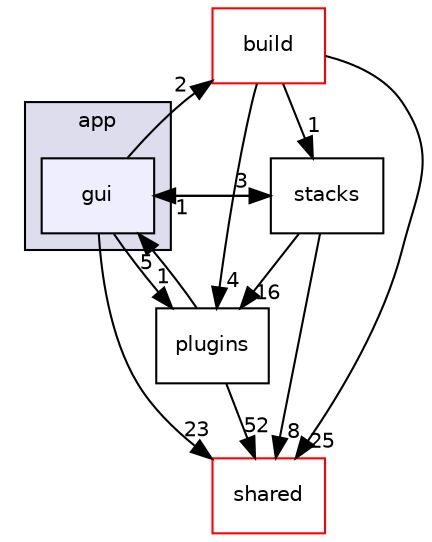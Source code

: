 digraph "ssl-vision/src/app/gui" {
  compound=true
  node [ fontsize="10", fontname="Helvetica"];
  edge [ labelfontsize="10", labelfontname="Helvetica"];
  subgraph clusterdir_87a81216c11eee846bc186429501f36c {
    graph [ bgcolor="#ddddee", pencolor="black", label="app" fontname="Helvetica", fontsize="10", URL="dir_87a81216c11eee846bc186429501f36c.html"]
  dir_393ec94794a0f862d28a3dadfb20862c [shape=box, label="gui", style="filled", fillcolor="#eeeeff", pencolor="black", URL="dir_393ec94794a0f862d28a3dadfb20862c.html"];
  }
  dir_d216261aa5b7fc877ee949d93613c935 [shape=box label="build" fillcolor="white" style="filled" color="red" URL="dir_d216261aa5b7fc877ee949d93613c935.html"];
  dir_5cb8ea29135a4ff458a465903a4a62d2 [shape=box label="plugins" URL="dir_5cb8ea29135a4ff458a465903a4a62d2.html"];
  dir_8c4c3cdfe414cdc54b23897da338c646 [shape=box label="shared" fillcolor="white" style="filled" color="red" URL="dir_8c4c3cdfe414cdc54b23897da338c646.html"];
  dir_12c6e85ef130de8f472bf9f1ddf41e26 [shape=box label="stacks" URL="dir_12c6e85ef130de8f472bf9f1ddf41e26.html"];
  dir_d216261aa5b7fc877ee949d93613c935->dir_5cb8ea29135a4ff458a465903a4a62d2 [headlabel="4", labeldistance=1.5 headhref="dir_000049_000068.html"];
  dir_d216261aa5b7fc877ee949d93613c935->dir_8c4c3cdfe414cdc54b23897da338c646 [headlabel="25", labeldistance=1.5 headhref="dir_000049_000029.html"];
  dir_d216261aa5b7fc877ee949d93613c935->dir_12c6e85ef130de8f472bf9f1ddf41e26 [headlabel="1", labeldistance=1.5 headhref="dir_000049_000069.html"];
  dir_5cb8ea29135a4ff458a465903a4a62d2->dir_8c4c3cdfe414cdc54b23897da338c646 [headlabel="52", labeldistance=1.5 headhref="dir_000068_000029.html"];
  dir_5cb8ea29135a4ff458a465903a4a62d2->dir_393ec94794a0f862d28a3dadfb20862c [headlabel="5", labeldistance=1.5 headhref="dir_000068_000023.html"];
  dir_393ec94794a0f862d28a3dadfb20862c->dir_d216261aa5b7fc877ee949d93613c935 [headlabel="2", labeldistance=1.5 headhref="dir_000023_000049.html"];
  dir_393ec94794a0f862d28a3dadfb20862c->dir_5cb8ea29135a4ff458a465903a4a62d2 [headlabel="1", labeldistance=1.5 headhref="dir_000023_000068.html"];
  dir_393ec94794a0f862d28a3dadfb20862c->dir_8c4c3cdfe414cdc54b23897da338c646 [headlabel="23", labeldistance=1.5 headhref="dir_000023_000029.html"];
  dir_393ec94794a0f862d28a3dadfb20862c->dir_12c6e85ef130de8f472bf9f1ddf41e26 [headlabel="3", labeldistance=1.5 headhref="dir_000023_000069.html"];
  dir_12c6e85ef130de8f472bf9f1ddf41e26->dir_5cb8ea29135a4ff458a465903a4a62d2 [headlabel="16", labeldistance=1.5 headhref="dir_000069_000068.html"];
  dir_12c6e85ef130de8f472bf9f1ddf41e26->dir_8c4c3cdfe414cdc54b23897da338c646 [headlabel="8", labeldistance=1.5 headhref="dir_000069_000029.html"];
  dir_12c6e85ef130de8f472bf9f1ddf41e26->dir_393ec94794a0f862d28a3dadfb20862c [headlabel="1", labeldistance=1.5 headhref="dir_000069_000023.html"];
}
